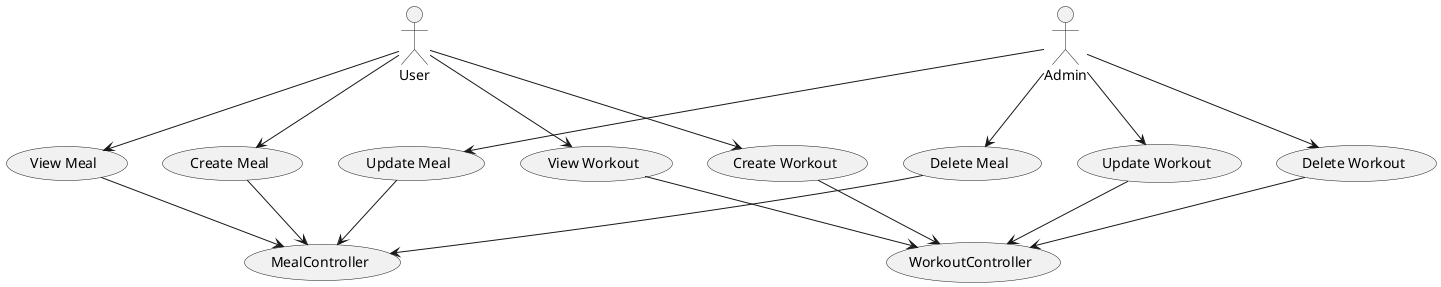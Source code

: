 @startuml
'https://plantuml.com/use-case-diagram

actor User
actor Admin

User --> (View Meal)
User --> (View Workout)
User --> (Create Meal)
User --> (Create Workout)

Admin --> (Update Meal)
Admin --> (Update Workout)
Admin --> (Delete Meal)
Admin --> (Delete Workout)

(View Meal) --> (MealController)
(View Workout) --> (WorkoutController)
(Create Meal) --> (MealController)
(Create Workout) --> (WorkoutController)
(Update Meal) --> (MealController)
(Update Workout) --> (WorkoutController)
(Delete Meal) --> (MealController)
(Delete Workout) --> (WorkoutController)

@enduml

//A Use Case Diagram visualizes the system's functionalities and interactions with the users or other components.
//The User can view or create meals and workouts.

  The Admin has additional permissions to update and delete meals and workouts.

  The arrows indicate which controller (MealController or WorkoutController) handles each action.
  Illustrates the user and admin roles and the different functionalities they can access (view, create, update, delete).
